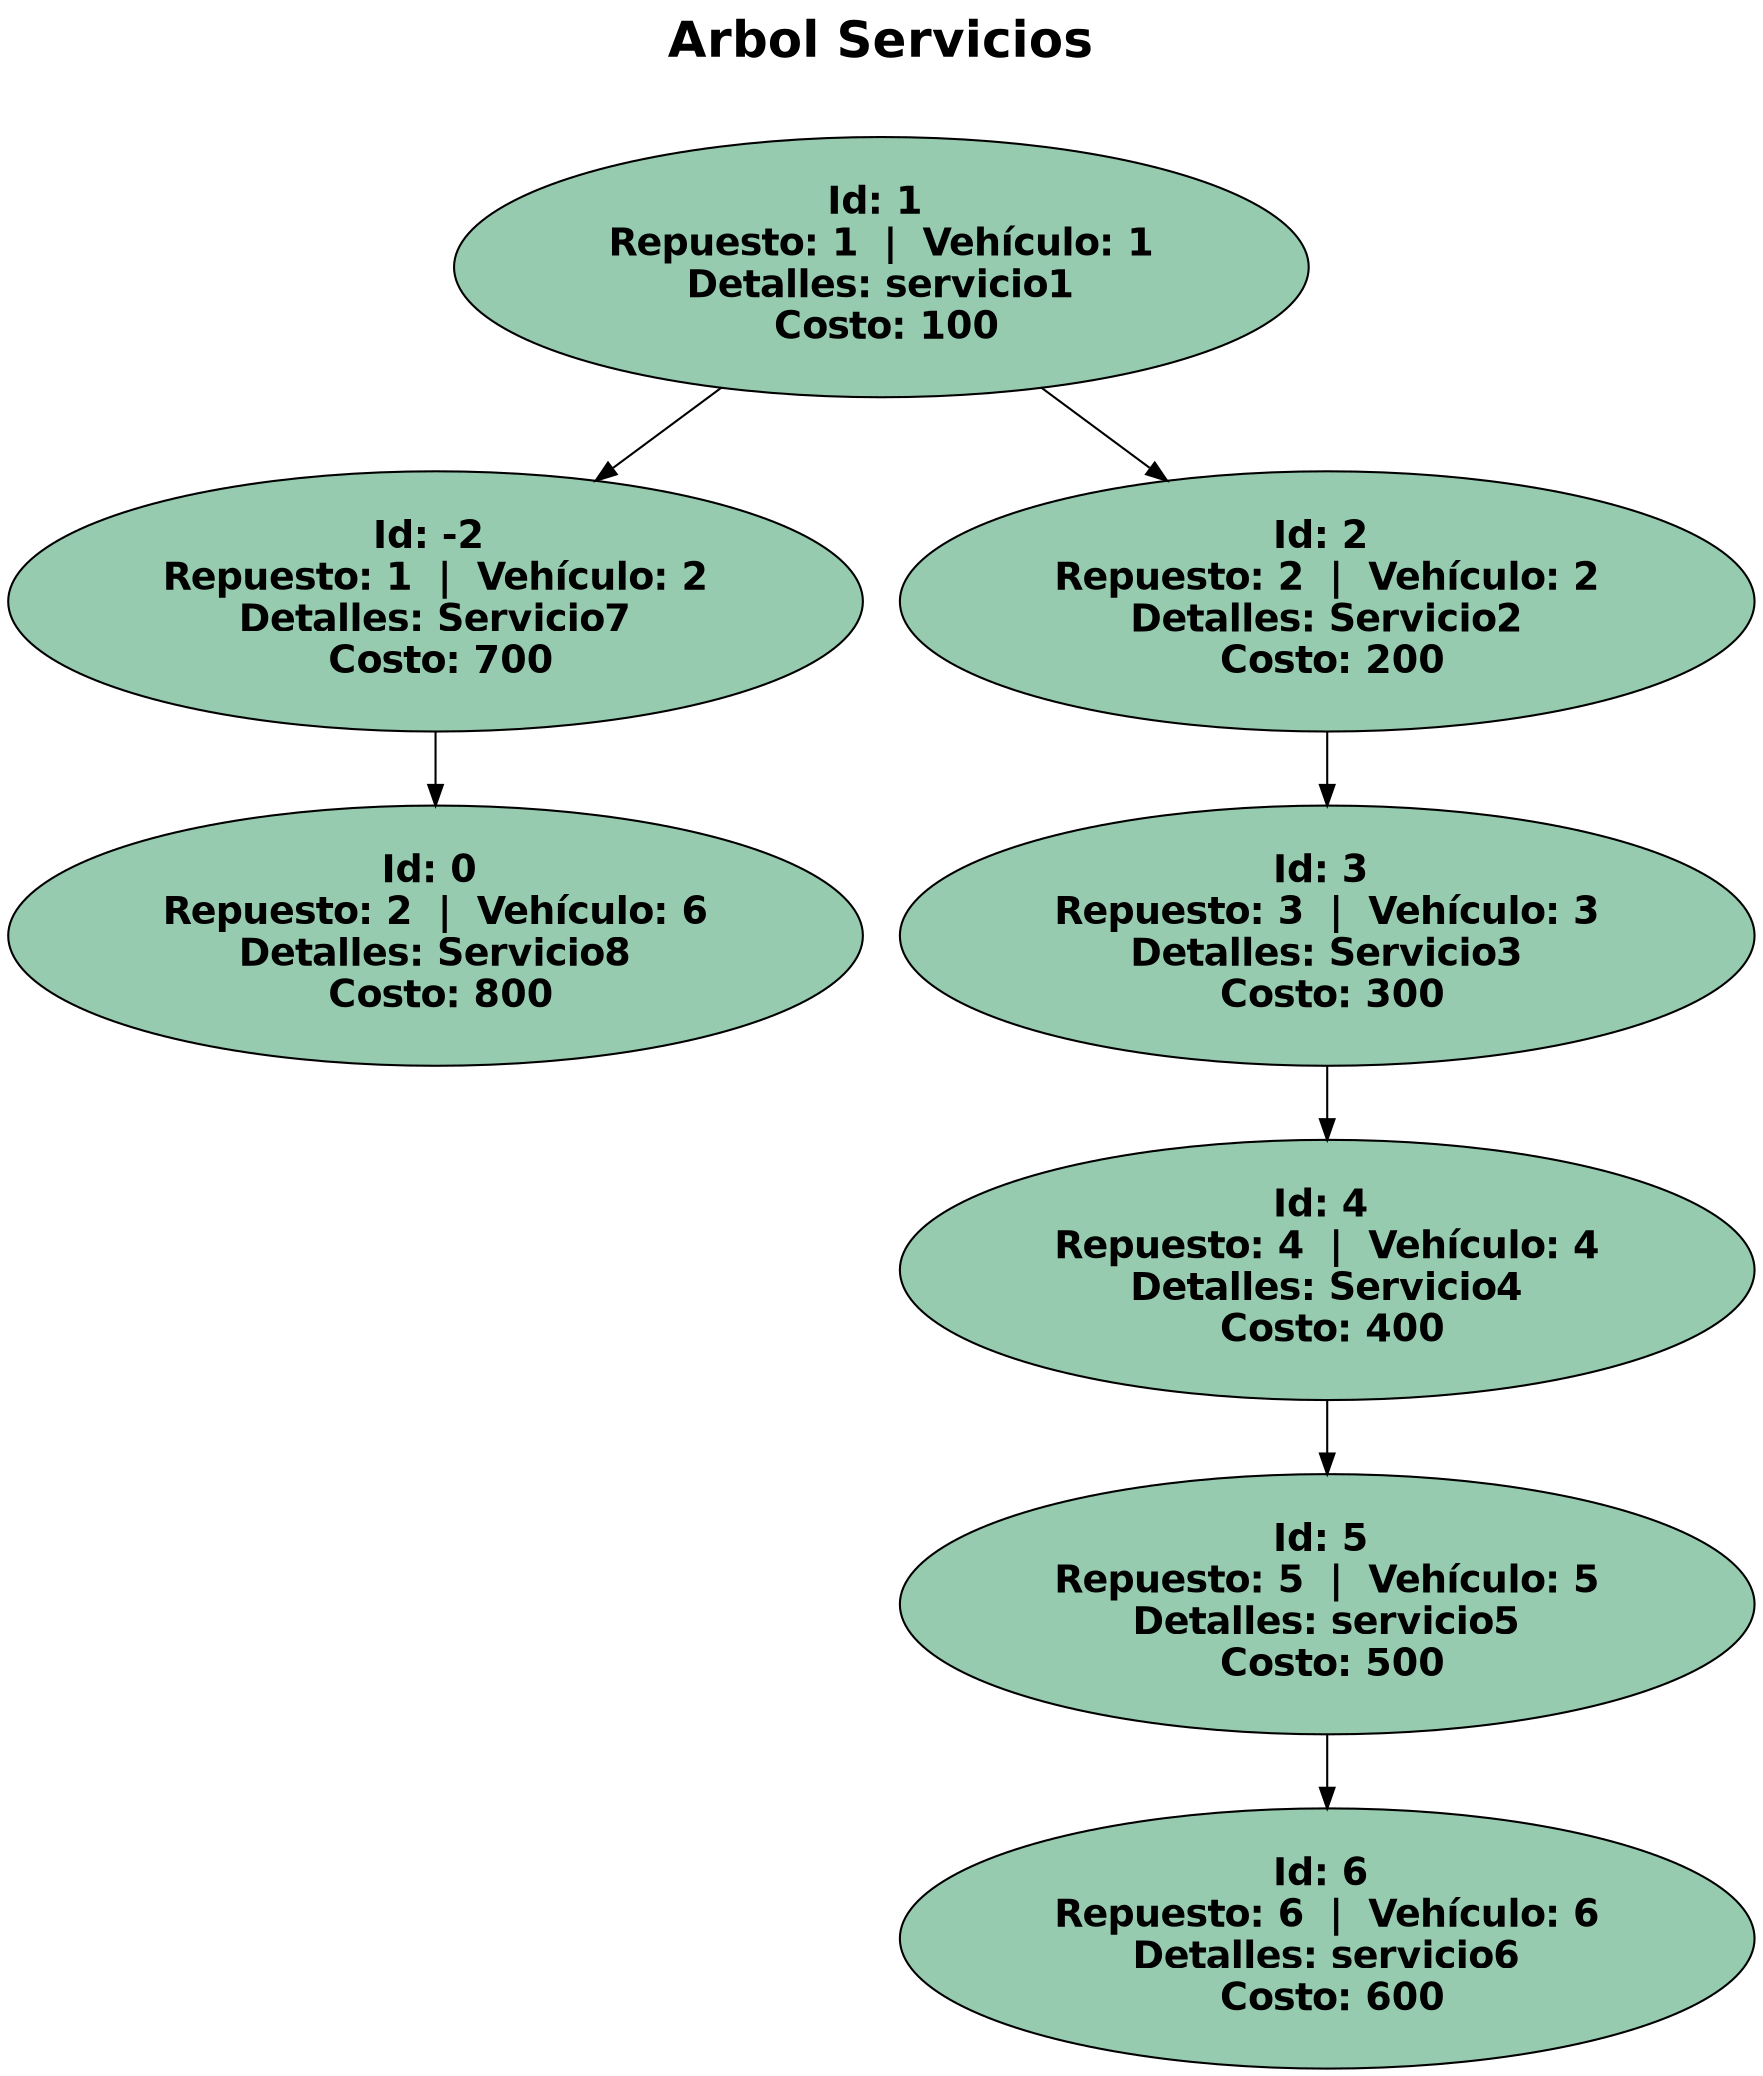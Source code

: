digraph G {
label = "Arbol Servicios

";

labelloc = "t";
fontsize = 24;
fontname = "Helvetica-Bold";
 1 [label="Id: 1 \n Repuesto: 1  |  Vehículo: 1 \n Detalles: servicio1 \n Costo: 100" style="filled" fillcolor="#96cbb0" fontname="Helvetica-Bold" fontsize = 18 ];
  1 -> -2;
 -2 [label="Id: -2 \n Repuesto: 1  |  Vehículo: 2 \n Detalles: Servicio7 \n Costo: 700" style="filled" fillcolor="#96cbb0" fontname="Helvetica-Bold" fontsize = 18 ];
  -2 -> 0;
 0 [label="Id: 0 \n Repuesto: 2  |  Vehículo: 6 \n Detalles: Servicio8 \n Costo: 800" style="filled" fillcolor="#96cbb0" fontname="Helvetica-Bold" fontsize = 18 ];
  1 -> 2;
 2 [label="Id: 2 \n Repuesto: 2  |  Vehículo: 2 \n Detalles: Servicio2 \n Costo: 200" style="filled" fillcolor="#96cbb0" fontname="Helvetica-Bold" fontsize = 18 ];
  2 -> 3;
 3 [label="Id: 3 \n Repuesto: 3  |  Vehículo: 3 \n Detalles: Servicio3 \n Costo: 300" style="filled" fillcolor="#96cbb0" fontname="Helvetica-Bold" fontsize = 18 ];
  3 -> 4;
 4 [label="Id: 4 \n Repuesto: 4  |  Vehículo: 4 \n Detalles: Servicio4 \n Costo: 400" style="filled" fillcolor="#96cbb0" fontname="Helvetica-Bold" fontsize = 18 ];
  4 -> 5;
 5 [label="Id: 5 \n Repuesto: 5  |  Vehículo: 5 \n Detalles: servicio5 \n Costo: 500" style="filled" fillcolor="#96cbb0" fontname="Helvetica-Bold" fontsize = 18 ];
  5 -> 6;
 6 [label="Id: 6 \n Repuesto: 6  |  Vehículo: 6 \n Detalles: servicio6 \n Costo: 600" style="filled" fillcolor="#96cbb0" fontname="Helvetica-Bold" fontsize = 18 ];
}
